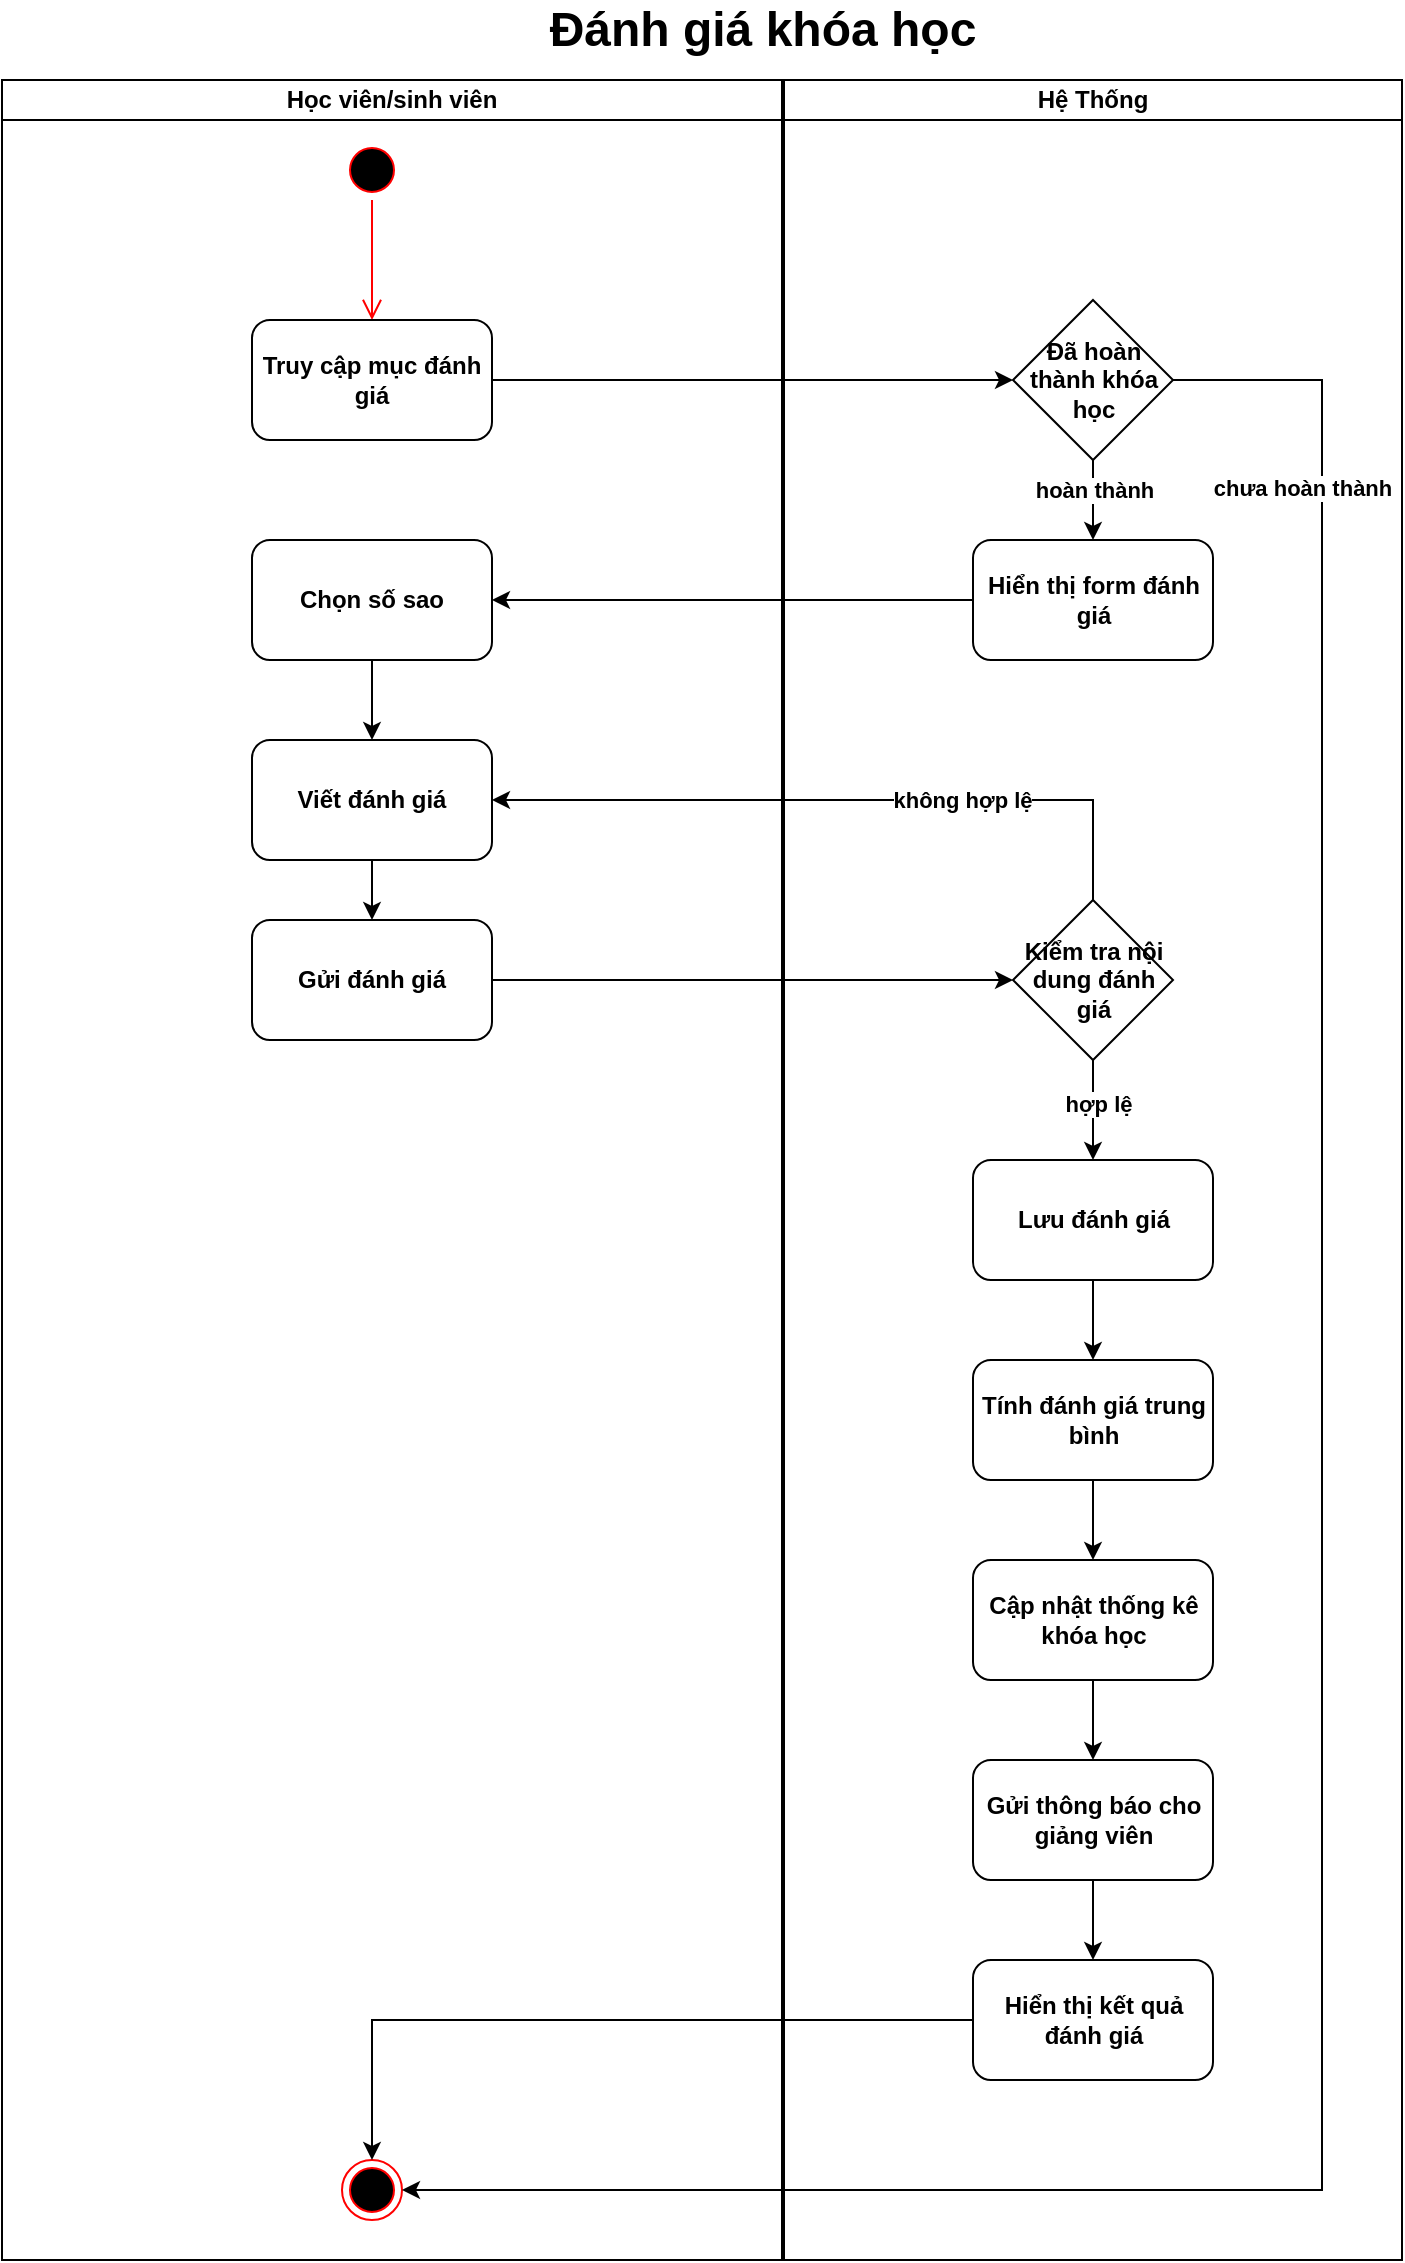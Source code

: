 <mxfile version="27.0.3">
  <diagram name="Page-1" id="nxyhiHaebpTfMFGvuEcx">
    <mxGraphModel dx="1418" dy="794" grid="1" gridSize="10" guides="1" tooltips="1" connect="1" arrows="1" fold="1" page="1" pageScale="1" pageWidth="850" pageHeight="1100" math="0" shadow="0">
      <root>
        <mxCell id="0" />
        <mxCell id="1" parent="0" />
        <mxCell id="ng0P3CM7P3hSEXRsEJAU-1" value="Học viên/sinh viên" style="swimlane;startSize=20;whiteSpace=wrap;html=1;fontStyle=1" parent="1" vertex="1">
          <mxGeometry x="60" y="150" width="390" height="1090" as="geometry" />
        </mxCell>
        <mxCell id="ng0P3CM7P3hSEXRsEJAU-2" value="" style="ellipse;html=1;shape=startState;fillColor=#000000;strokeColor=#ff0000;fontStyle=1" parent="ng0P3CM7P3hSEXRsEJAU-1" vertex="1">
          <mxGeometry x="170" y="30" width="30" height="30" as="geometry" />
        </mxCell>
        <mxCell id="ng0P3CM7P3hSEXRsEJAU-3" value="" style="edgeStyle=orthogonalEdgeStyle;html=1;verticalAlign=bottom;endArrow=open;endSize=8;strokeColor=#ff0000;rounded=0;fontStyle=1" parent="ng0P3CM7P3hSEXRsEJAU-1" source="ng0P3CM7P3hSEXRsEJAU-2" edge="1">
          <mxGeometry relative="1" as="geometry">
            <mxPoint x="185" y="120" as="targetPoint" />
          </mxGeometry>
        </mxCell>
        <mxCell id="ng0P3CM7P3hSEXRsEJAU-47" style="edgeStyle=orthogonalEdgeStyle;rounded=0;orthogonalLoop=1;jettySize=auto;html=1;entryX=0.5;entryY=0;entryDx=0;entryDy=0;fontStyle=1" parent="ng0P3CM7P3hSEXRsEJAU-1" source="ng0P3CM7P3hSEXRsEJAU-44" target="ng0P3CM7P3hSEXRsEJAU-46" edge="1">
          <mxGeometry relative="1" as="geometry" />
        </mxCell>
        <mxCell id="ng0P3CM7P3hSEXRsEJAU-44" value="Chọn số sao" style="rounded=1;whiteSpace=wrap;html=1;fontStyle=1" parent="ng0P3CM7P3hSEXRsEJAU-1" vertex="1">
          <mxGeometry x="125" y="230" width="120" height="60" as="geometry" />
        </mxCell>
        <mxCell id="ng0P3CM7P3hSEXRsEJAU-49" style="edgeStyle=orthogonalEdgeStyle;rounded=0;orthogonalLoop=1;jettySize=auto;html=1;fontStyle=1" parent="ng0P3CM7P3hSEXRsEJAU-1" source="ng0P3CM7P3hSEXRsEJAU-46" target="ng0P3CM7P3hSEXRsEJAU-48" edge="1">
          <mxGeometry relative="1" as="geometry" />
        </mxCell>
        <mxCell id="ng0P3CM7P3hSEXRsEJAU-46" value="Viết đánh giá" style="rounded=1;whiteSpace=wrap;html=1;fontStyle=1" parent="ng0P3CM7P3hSEXRsEJAU-1" vertex="1">
          <mxGeometry x="125" y="330" width="120" height="60" as="geometry" />
        </mxCell>
        <mxCell id="ng0P3CM7P3hSEXRsEJAU-48" value="Gửi đánh giá" style="rounded=1;whiteSpace=wrap;html=1;fontStyle=1" parent="ng0P3CM7P3hSEXRsEJAU-1" vertex="1">
          <mxGeometry x="125" y="420" width="120" height="60" as="geometry" />
        </mxCell>
        <mxCell id="ng0P3CM7P3hSEXRsEJAU-69" value="" style="ellipse;html=1;shape=endState;fillColor=#000000;strokeColor=#ff0000;fontStyle=1" parent="ng0P3CM7P3hSEXRsEJAU-1" vertex="1">
          <mxGeometry x="170" y="1040" width="30" height="30" as="geometry" />
        </mxCell>
        <mxCell id="ng0P3CM7P3hSEXRsEJAU-15" value="Hệ Thống" style="swimlane;startSize=20;whiteSpace=wrap;html=1;fontStyle=1" parent="1" vertex="1">
          <mxGeometry x="451" y="150" width="309" height="1090" as="geometry" />
        </mxCell>
        <mxCell id="ng0P3CM7P3hSEXRsEJAU-42" style="edgeStyle=orthogonalEdgeStyle;rounded=0;orthogonalLoop=1;jettySize=auto;html=1;entryX=0.5;entryY=0;entryDx=0;entryDy=0;fontStyle=1" parent="ng0P3CM7P3hSEXRsEJAU-15" source="ng0P3CM7P3hSEXRsEJAU-39" target="ng0P3CM7P3hSEXRsEJAU-41" edge="1">
          <mxGeometry relative="1" as="geometry" />
        </mxCell>
        <mxCell id="ng0P3CM7P3hSEXRsEJAU-43" value="hoàn thành" style="edgeLabel;html=1;align=center;verticalAlign=middle;resizable=0;points=[];fontStyle=1" parent="ng0P3CM7P3hSEXRsEJAU-42" vertex="1" connectable="0">
          <mxGeometry x="-0.249" relative="1" as="geometry">
            <mxPoint as="offset" />
          </mxGeometry>
        </mxCell>
        <mxCell id="ng0P3CM7P3hSEXRsEJAU-39" value="Đã hoàn thành khóa học" style="rhombus;whiteSpace=wrap;html=1;fontStyle=1" parent="ng0P3CM7P3hSEXRsEJAU-15" vertex="1">
          <mxGeometry x="114.5" y="110" width="80" height="80" as="geometry" />
        </mxCell>
        <mxCell id="ng0P3CM7P3hSEXRsEJAU-41" value="Hiển thị form đánh giá" style="rounded=1;whiteSpace=wrap;html=1;fontStyle=1" parent="ng0P3CM7P3hSEXRsEJAU-15" vertex="1">
          <mxGeometry x="94.5" y="230" width="120" height="60" as="geometry" />
        </mxCell>
        <mxCell id="ng0P3CM7P3hSEXRsEJAU-56" style="edgeStyle=orthogonalEdgeStyle;rounded=0;orthogonalLoop=1;jettySize=auto;html=1;fontStyle=1" parent="ng0P3CM7P3hSEXRsEJAU-15" source="ng0P3CM7P3hSEXRsEJAU-50" target="ng0P3CM7P3hSEXRsEJAU-55" edge="1">
          <mxGeometry relative="1" as="geometry" />
        </mxCell>
        <mxCell id="ng0P3CM7P3hSEXRsEJAU-57" value="hợp lệ" style="edgeLabel;html=1;align=center;verticalAlign=middle;resizable=0;points=[];fontStyle=1" parent="ng0P3CM7P3hSEXRsEJAU-56" vertex="1" connectable="0">
          <mxGeometry x="-0.119" y="2" relative="1" as="geometry">
            <mxPoint as="offset" />
          </mxGeometry>
        </mxCell>
        <mxCell id="ng0P3CM7P3hSEXRsEJAU-50" value="Kiểm tra nội dung đánh giá" style="rhombus;whiteSpace=wrap;html=1;fontStyle=1" parent="ng0P3CM7P3hSEXRsEJAU-15" vertex="1">
          <mxGeometry x="114.5" y="410" width="80" height="80" as="geometry" />
        </mxCell>
        <mxCell id="ng0P3CM7P3hSEXRsEJAU-60" style="edgeStyle=orthogonalEdgeStyle;rounded=0;orthogonalLoop=1;jettySize=auto;html=1;fontStyle=1" parent="ng0P3CM7P3hSEXRsEJAU-15" source="ng0P3CM7P3hSEXRsEJAU-55" target="ng0P3CM7P3hSEXRsEJAU-59" edge="1">
          <mxGeometry relative="1" as="geometry" />
        </mxCell>
        <mxCell id="ng0P3CM7P3hSEXRsEJAU-55" value="Lưu đánh giá" style="rounded=1;whiteSpace=wrap;html=1;fontStyle=1" parent="ng0P3CM7P3hSEXRsEJAU-15" vertex="1">
          <mxGeometry x="94.5" y="540" width="120" height="60" as="geometry" />
        </mxCell>
        <mxCell id="ng0P3CM7P3hSEXRsEJAU-63" style="edgeStyle=orthogonalEdgeStyle;rounded=0;orthogonalLoop=1;jettySize=auto;html=1;fontStyle=1" parent="ng0P3CM7P3hSEXRsEJAU-15" source="ng0P3CM7P3hSEXRsEJAU-59" target="ng0P3CM7P3hSEXRsEJAU-62" edge="1">
          <mxGeometry relative="1" as="geometry" />
        </mxCell>
        <mxCell id="ng0P3CM7P3hSEXRsEJAU-59" value="Tính đánh giá trung bình" style="rounded=1;whiteSpace=wrap;html=1;fontStyle=1" parent="ng0P3CM7P3hSEXRsEJAU-15" vertex="1">
          <mxGeometry x="94.5" y="640" width="120" height="60" as="geometry" />
        </mxCell>
        <mxCell id="ng0P3CM7P3hSEXRsEJAU-66" style="edgeStyle=orthogonalEdgeStyle;rounded=0;orthogonalLoop=1;jettySize=auto;html=1;entryX=0.5;entryY=0;entryDx=0;entryDy=0;fontStyle=1" parent="ng0P3CM7P3hSEXRsEJAU-15" source="ng0P3CM7P3hSEXRsEJAU-62" target="ng0P3CM7P3hSEXRsEJAU-65" edge="1">
          <mxGeometry relative="1" as="geometry" />
        </mxCell>
        <mxCell id="ng0P3CM7P3hSEXRsEJAU-62" value="Cập nhật thống kê khóa học" style="rounded=1;whiteSpace=wrap;html=1;fontStyle=1" parent="ng0P3CM7P3hSEXRsEJAU-15" vertex="1">
          <mxGeometry x="94.5" y="740" width="120" height="60" as="geometry" />
        </mxCell>
        <mxCell id="ng0P3CM7P3hSEXRsEJAU-68" style="edgeStyle=orthogonalEdgeStyle;rounded=0;orthogonalLoop=1;jettySize=auto;html=1;entryX=0.5;entryY=0;entryDx=0;entryDy=0;fontStyle=1" parent="ng0P3CM7P3hSEXRsEJAU-15" source="ng0P3CM7P3hSEXRsEJAU-65" target="ng0P3CM7P3hSEXRsEJAU-67" edge="1">
          <mxGeometry relative="1" as="geometry" />
        </mxCell>
        <mxCell id="ng0P3CM7P3hSEXRsEJAU-65" value="Gửi thông báo cho giảng viên" style="rounded=1;whiteSpace=wrap;html=1;fontStyle=1" parent="ng0P3CM7P3hSEXRsEJAU-15" vertex="1">
          <mxGeometry x="94.5" y="840" width="120" height="60" as="geometry" />
        </mxCell>
        <mxCell id="ng0P3CM7P3hSEXRsEJAU-67" value="Hiển thị kết quả đánh giá" style="rounded=1;whiteSpace=wrap;html=1;fontStyle=1" parent="ng0P3CM7P3hSEXRsEJAU-15" vertex="1">
          <mxGeometry x="94.5" y="940" width="120" height="60" as="geometry" />
        </mxCell>
        <mxCell id="ng0P3CM7P3hSEXRsEJAU-27" value="&lt;span style=&quot;font-size: 24px;&quot;&gt;Đánh giá khóa học&lt;/span&gt;" style="text;html=1;align=center;verticalAlign=middle;whiteSpace=wrap;rounded=0;fontStyle=1" parent="1" vertex="1">
          <mxGeometry x="170" y="110" width="541" height="30" as="geometry" />
        </mxCell>
        <mxCell id="ng0P3CM7P3hSEXRsEJAU-40" style="edgeStyle=orthogonalEdgeStyle;rounded=0;orthogonalLoop=1;jettySize=auto;html=1;fontStyle=1" parent="1" source="ng0P3CM7P3hSEXRsEJAU-36" target="ng0P3CM7P3hSEXRsEJAU-39" edge="1">
          <mxGeometry relative="1" as="geometry" />
        </mxCell>
        <mxCell id="ng0P3CM7P3hSEXRsEJAU-36" value="Truy cập mục đánh giá" style="rounded=1;whiteSpace=wrap;html=1;fontStyle=1" parent="1" vertex="1">
          <mxGeometry x="185" y="270" width="120" height="60" as="geometry" />
        </mxCell>
        <mxCell id="ng0P3CM7P3hSEXRsEJAU-45" style="edgeStyle=orthogonalEdgeStyle;rounded=0;orthogonalLoop=1;jettySize=auto;html=1;fontStyle=1" parent="1" source="ng0P3CM7P3hSEXRsEJAU-41" target="ng0P3CM7P3hSEXRsEJAU-44" edge="1">
          <mxGeometry relative="1" as="geometry" />
        </mxCell>
        <mxCell id="ng0P3CM7P3hSEXRsEJAU-51" style="edgeStyle=orthogonalEdgeStyle;rounded=0;orthogonalLoop=1;jettySize=auto;html=1;entryX=0;entryY=0.5;entryDx=0;entryDy=0;fontStyle=1" parent="1" source="ng0P3CM7P3hSEXRsEJAU-48" target="ng0P3CM7P3hSEXRsEJAU-50" edge="1">
          <mxGeometry relative="1" as="geometry" />
        </mxCell>
        <mxCell id="ng0P3CM7P3hSEXRsEJAU-53" style="edgeStyle=orthogonalEdgeStyle;rounded=0;orthogonalLoop=1;jettySize=auto;html=1;entryX=1;entryY=0.5;entryDx=0;entryDy=0;fontStyle=1" parent="1" source="ng0P3CM7P3hSEXRsEJAU-50" target="ng0P3CM7P3hSEXRsEJAU-46" edge="1">
          <mxGeometry relative="1" as="geometry">
            <Array as="points">
              <mxPoint x="606" y="510" />
            </Array>
          </mxGeometry>
        </mxCell>
        <mxCell id="ng0P3CM7P3hSEXRsEJAU-54" value="không hợp lệ" style="edgeLabel;html=1;align=center;verticalAlign=middle;resizable=0;points=[];fontStyle=1" parent="ng0P3CM7P3hSEXRsEJAU-53" vertex="1" connectable="0">
          <mxGeometry x="-0.342" relative="1" as="geometry">
            <mxPoint as="offset" />
          </mxGeometry>
        </mxCell>
        <mxCell id="ng0P3CM7P3hSEXRsEJAU-71" style="edgeStyle=orthogonalEdgeStyle;rounded=0;orthogonalLoop=1;jettySize=auto;html=1;entryX=0.5;entryY=0;entryDx=0;entryDy=0;fontStyle=1" parent="1" source="ng0P3CM7P3hSEXRsEJAU-67" target="ng0P3CM7P3hSEXRsEJAU-69" edge="1">
          <mxGeometry relative="1" as="geometry" />
        </mxCell>
        <mxCell id="ng0P3CM7P3hSEXRsEJAU-72" style="edgeStyle=orthogonalEdgeStyle;rounded=0;orthogonalLoop=1;jettySize=auto;html=1;entryX=1;entryY=0.5;entryDx=0;entryDy=0;fontStyle=1" parent="1" source="ng0P3CM7P3hSEXRsEJAU-39" target="ng0P3CM7P3hSEXRsEJAU-69" edge="1">
          <mxGeometry relative="1" as="geometry">
            <Array as="points">
              <mxPoint x="720" y="300" />
              <mxPoint x="720" y="1205" />
            </Array>
          </mxGeometry>
        </mxCell>
        <mxCell id="ng0P3CM7P3hSEXRsEJAU-73" value="chưa hoàn thành" style="edgeLabel;html=1;align=center;verticalAlign=middle;resizable=0;points=[];fontStyle=1" parent="ng0P3CM7P3hSEXRsEJAU-72" vertex="1" connectable="0">
          <mxGeometry x="-0.822" y="-3" relative="1" as="geometry">
            <mxPoint x="-7" as="offset" />
          </mxGeometry>
        </mxCell>
      </root>
    </mxGraphModel>
  </diagram>
</mxfile>
